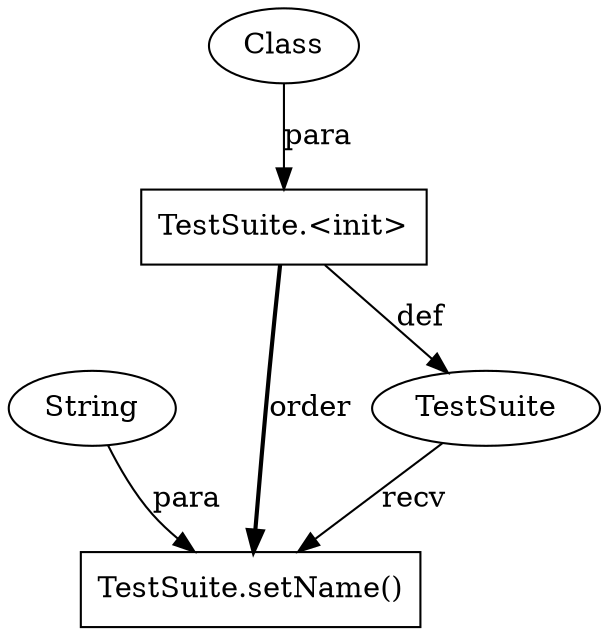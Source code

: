digraph "AUG" {

  1 [ label="TestSuite.setName()" shape="box" ];
  2 [ label="String" shape="ellipse" ];
  3 [ label="TestSuite" shape="ellipse" ];
  4 [ label="TestSuite.<init>" shape="box" ];
  5 [ label="Class" shape="ellipse" ];
  4 -> 1 [ label="order" style="bold" ];
  2 -> 1 [ label="para" style="solid" ];
  3 -> 1 [ label="recv" style="solid" ];
  4 -> 3 [ label="def" style="solid" ];
  5 -> 4 [ label="para" style="solid" ];
}
